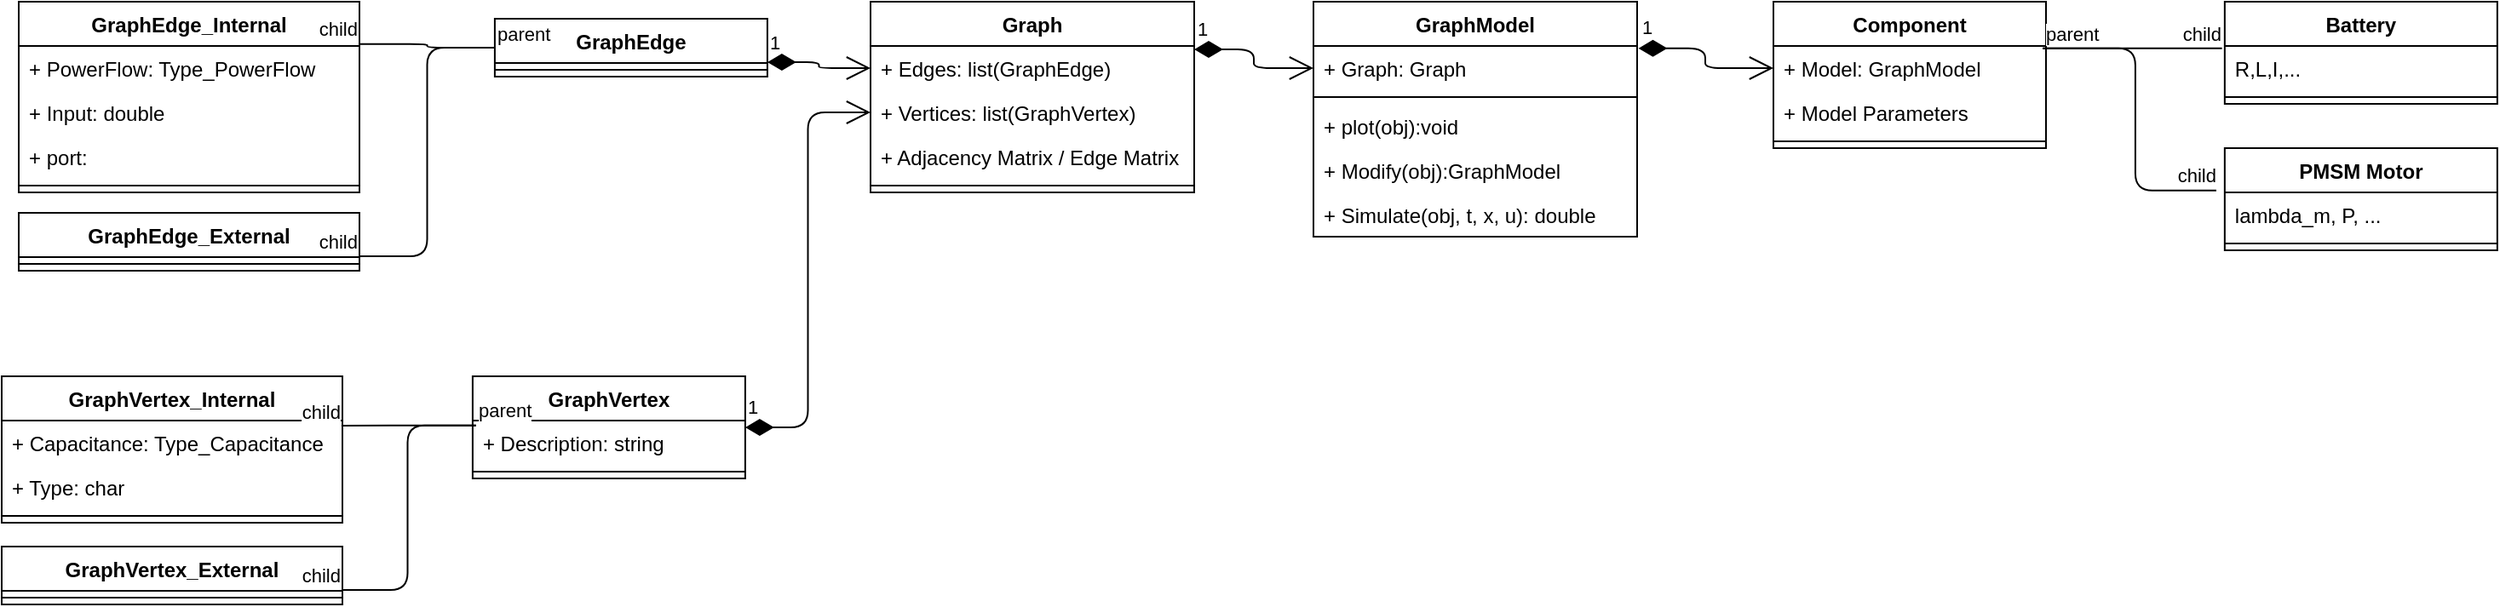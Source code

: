 <mxfile version="14.0.3" type="device" pages="2"><diagram id="C5RBs43oDa-KdzZeNtuy" name="Page-1"><mxGraphModel dx="2249" dy="762" grid="1" gridSize="10" guides="1" tooltips="1" connect="1" arrows="1" fold="1" page="1" pageScale="1" pageWidth="827" pageHeight="1169" math="0" shadow="0"><root><mxCell id="WIyWlLk6GJQsqaUBKTNV-0"/><mxCell id="WIyWlLk6GJQsqaUBKTNV-1" parent="WIyWlLk6GJQsqaUBKTNV-0"/><mxCell id="xmk1nFJGI6KjH7stRbDk-16" value="Graph" style="swimlane;fontStyle=1;align=center;verticalAlign=top;childLayout=stackLayout;horizontal=1;startSize=26;horizontalStack=0;resizeParent=1;resizeParentMax=0;resizeLast=0;collapsible=1;marginBottom=0;" parent="WIyWlLk6GJQsqaUBKTNV-1" vertex="1"><mxGeometry x="70" y="560" width="190" height="112" as="geometry"/></mxCell><mxCell id="xmk1nFJGI6KjH7stRbDk-17" value="+ Edges: list(GraphEdge)" style="text;strokeColor=none;fillColor=none;align=left;verticalAlign=top;spacingLeft=4;spacingRight=4;overflow=hidden;rotatable=0;points=[[0,0.5],[1,0.5]];portConstraint=eastwest;" parent="xmk1nFJGI6KjH7stRbDk-16" vertex="1"><mxGeometry y="26" width="190" height="26" as="geometry"/></mxCell><mxCell id="xmk1nFJGI6KjH7stRbDk-28" value="+ Vertices: list(GraphVertex)" style="text;strokeColor=none;fillColor=none;align=left;verticalAlign=top;spacingLeft=4;spacingRight=4;overflow=hidden;rotatable=0;points=[[0,0.5],[1,0.5]];portConstraint=eastwest;" parent="xmk1nFJGI6KjH7stRbDk-16" vertex="1"><mxGeometry y="52" width="190" height="26" as="geometry"/></mxCell><mxCell id="xmk1nFJGI6KjH7stRbDk-29" value="+ Adjacency Matrix / Edge Matrix" style="text;strokeColor=none;fillColor=none;align=left;verticalAlign=top;spacingLeft=4;spacingRight=4;overflow=hidden;rotatable=0;points=[[0,0.5],[1,0.5]];portConstraint=eastwest;" parent="xmk1nFJGI6KjH7stRbDk-16" vertex="1"><mxGeometry y="78" width="190" height="26" as="geometry"/></mxCell><mxCell id="xmk1nFJGI6KjH7stRbDk-18" value="" style="line;strokeWidth=1;fillColor=none;align=left;verticalAlign=middle;spacingTop=-1;spacingLeft=3;spacingRight=3;rotatable=0;labelPosition=right;points=[];portConstraint=eastwest;" parent="xmk1nFJGI6KjH7stRbDk-16" vertex="1"><mxGeometry y="104" width="190" height="8" as="geometry"/></mxCell><mxCell id="xmk1nFJGI6KjH7stRbDk-30" value="GraphModel" style="swimlane;fontStyle=1;align=center;verticalAlign=top;childLayout=stackLayout;horizontal=1;startSize=26;horizontalStack=0;resizeParent=1;resizeParentMax=0;resizeLast=0;collapsible=1;marginBottom=0;" parent="WIyWlLk6GJQsqaUBKTNV-1" vertex="1"><mxGeometry x="330" y="560" width="190" height="138" as="geometry"/></mxCell><mxCell id="xmk1nFJGI6KjH7stRbDk-31" value="+ Graph: Graph" style="text;strokeColor=none;fillColor=none;align=left;verticalAlign=top;spacingLeft=4;spacingRight=4;overflow=hidden;rotatable=0;points=[[0,0.5],[1,0.5]];portConstraint=eastwest;" parent="xmk1nFJGI6KjH7stRbDk-30" vertex="1"><mxGeometry y="26" width="190" height="26" as="geometry"/></mxCell><mxCell id="xmk1nFJGI6KjH7stRbDk-32" value="" style="line;strokeWidth=1;fillColor=none;align=left;verticalAlign=middle;spacingTop=-1;spacingLeft=3;spacingRight=3;rotatable=0;labelPosition=right;points=[];portConstraint=eastwest;" parent="xmk1nFJGI6KjH7stRbDk-30" vertex="1"><mxGeometry y="52" width="190" height="8" as="geometry"/></mxCell><mxCell id="xmk1nFJGI6KjH7stRbDk-34" value="+ plot(obj):void" style="text;strokeColor=none;fillColor=none;align=left;verticalAlign=top;spacingLeft=4;spacingRight=4;overflow=hidden;rotatable=0;points=[[0,0.5],[1,0.5]];portConstraint=eastwest;" parent="xmk1nFJGI6KjH7stRbDk-30" vertex="1"><mxGeometry y="60" width="190" height="26" as="geometry"/></mxCell><mxCell id="xmk1nFJGI6KjH7stRbDk-35" value="+ Modify(obj):GraphModel" style="text;strokeColor=none;fillColor=none;align=left;verticalAlign=top;spacingLeft=4;spacingRight=4;overflow=hidden;rotatable=0;points=[[0,0.5],[1,0.5]];portConstraint=eastwest;" parent="xmk1nFJGI6KjH7stRbDk-30" vertex="1"><mxGeometry y="86" width="190" height="26" as="geometry"/></mxCell><mxCell id="xmk1nFJGI6KjH7stRbDk-36" value="+ Simulate(obj, t, x, u): double" style="text;strokeColor=none;fillColor=none;align=left;verticalAlign=top;spacingLeft=4;spacingRight=4;overflow=hidden;rotatable=0;points=[[0,0.5],[1,0.5]];portConstraint=eastwest;" parent="xmk1nFJGI6KjH7stRbDk-30" vertex="1"><mxGeometry y="112" width="190" height="26" as="geometry"/></mxCell><mxCell id="xmk1nFJGI6KjH7stRbDk-37" value="1" style="endArrow=open;html=1;endSize=12;startArrow=diamondThin;startSize=14;startFill=1;edgeStyle=orthogonalEdgeStyle;align=left;verticalAlign=bottom;exitX=1;exitY=0.25;exitDx=0;exitDy=0;entryX=0;entryY=0.5;entryDx=0;entryDy=0;" parent="WIyWlLk6GJQsqaUBKTNV-1" source="xmk1nFJGI6KjH7stRbDk-16" target="xmk1nFJGI6KjH7stRbDk-31" edge="1"><mxGeometry x="-1" y="3" relative="1" as="geometry"><mxPoint x="160" y="710" as="sourcePoint"/><mxPoint x="320" y="710" as="targetPoint"/></mxGeometry></mxCell><mxCell id="xmk1nFJGI6KjH7stRbDk-40" value="Component" style="swimlane;fontStyle=1;align=center;verticalAlign=top;childLayout=stackLayout;horizontal=1;startSize=26;horizontalStack=0;resizeParent=1;resizeParentMax=0;resizeLast=0;collapsible=1;marginBottom=0;" parent="WIyWlLk6GJQsqaUBKTNV-1" vertex="1"><mxGeometry x="600" y="560" width="160" height="86" as="geometry"/></mxCell><mxCell id="xmk1nFJGI6KjH7stRbDk-41" value="+ Model: GraphModel" style="text;strokeColor=none;fillColor=none;align=left;verticalAlign=top;spacingLeft=4;spacingRight=4;overflow=hidden;rotatable=0;points=[[0,0.5],[1,0.5]];portConstraint=eastwest;" parent="xmk1nFJGI6KjH7stRbDk-40" vertex="1"><mxGeometry y="26" width="160" height="26" as="geometry"/></mxCell><mxCell id="xmk1nFJGI6KjH7stRbDk-44" value="+ Model Parameters" style="text;strokeColor=none;fillColor=none;align=left;verticalAlign=top;spacingLeft=4;spacingRight=4;overflow=hidden;rotatable=0;points=[[0,0.5],[1,0.5]];portConstraint=eastwest;" parent="xmk1nFJGI6KjH7stRbDk-40" vertex="1"><mxGeometry y="52" width="160" height="26" as="geometry"/></mxCell><mxCell id="xmk1nFJGI6KjH7stRbDk-42" value="" style="line;strokeWidth=1;fillColor=none;align=left;verticalAlign=middle;spacingTop=-1;spacingLeft=3;spacingRight=3;rotatable=0;labelPosition=right;points=[];portConstraint=eastwest;" parent="xmk1nFJGI6KjH7stRbDk-40" vertex="1"><mxGeometry y="78" width="160" height="8" as="geometry"/></mxCell><mxCell id="xmk1nFJGI6KjH7stRbDk-46" value="1" style="endArrow=open;html=1;endSize=12;startArrow=diamondThin;startSize=14;startFill=1;edgeStyle=orthogonalEdgeStyle;align=left;verticalAlign=bottom;exitX=1.004;exitY=0.054;exitDx=0;exitDy=0;exitPerimeter=0;entryX=0;entryY=0.5;entryDx=0;entryDy=0;" parent="WIyWlLk6GJQsqaUBKTNV-1" source="xmk1nFJGI6KjH7stRbDk-31" target="xmk1nFJGI6KjH7stRbDk-41" edge="1"><mxGeometry x="-1" y="3" relative="1" as="geometry"><mxPoint x="420" y="800" as="sourcePoint"/><mxPoint x="580" y="800" as="targetPoint"/></mxGeometry></mxCell><mxCell id="xmk1nFJGI6KjH7stRbDk-47" value="GraphEdge" style="swimlane;fontStyle=1;align=center;verticalAlign=top;childLayout=stackLayout;horizontal=1;startSize=26;horizontalStack=0;resizeParent=1;resizeParentMax=0;resizeLast=0;collapsible=1;marginBottom=0;" parent="WIyWlLk6GJQsqaUBKTNV-1" vertex="1"><mxGeometry x="-150.55" y="570" width="160" height="34" as="geometry"/></mxCell><mxCell id="xmk1nFJGI6KjH7stRbDk-49" value="" style="line;strokeWidth=1;fillColor=none;align=left;verticalAlign=middle;spacingTop=-1;spacingLeft=3;spacingRight=3;rotatable=0;labelPosition=right;points=[];portConstraint=eastwest;" parent="xmk1nFJGI6KjH7stRbDk-47" vertex="1"><mxGeometry y="26" width="160" height="8" as="geometry"/></mxCell><mxCell id="xmk1nFJGI6KjH7stRbDk-51" value="GraphVertex" style="swimlane;fontStyle=1;align=center;verticalAlign=top;childLayout=stackLayout;horizontal=1;startSize=26;horizontalStack=0;resizeParent=1;resizeParentMax=0;resizeLast=0;collapsible=1;marginBottom=0;" parent="WIyWlLk6GJQsqaUBKTNV-1" vertex="1"><mxGeometry x="-163.55" y="780" width="160" height="60" as="geometry"/></mxCell><mxCell id="xmk1nFJGI6KjH7stRbDk-52" value="+ Description: string" style="text;strokeColor=none;fillColor=none;align=left;verticalAlign=top;spacingLeft=4;spacingRight=4;overflow=hidden;rotatable=0;points=[[0,0.5],[1,0.5]];portConstraint=eastwest;" parent="xmk1nFJGI6KjH7stRbDk-51" vertex="1"><mxGeometry y="26" width="160" height="26" as="geometry"/></mxCell><mxCell id="xmk1nFJGI6KjH7stRbDk-53" value="" style="line;strokeWidth=1;fillColor=none;align=left;verticalAlign=middle;spacingTop=-1;spacingLeft=3;spacingRight=3;rotatable=0;labelPosition=right;points=[];portConstraint=eastwest;" parent="xmk1nFJGI6KjH7stRbDk-51" vertex="1"><mxGeometry y="52" width="160" height="8" as="geometry"/></mxCell><mxCell id="xmk1nFJGI6KjH7stRbDk-54" value="GraphEdge_Internal" style="swimlane;fontStyle=1;align=center;verticalAlign=top;childLayout=stackLayout;horizontal=1;startSize=26;horizontalStack=0;resizeParent=1;resizeParentMax=0;resizeLast=0;collapsible=1;marginBottom=0;" parent="WIyWlLk6GJQsqaUBKTNV-1" vertex="1"><mxGeometry x="-430.0" y="560" width="200" height="112" as="geometry"/></mxCell><mxCell id="xmk1nFJGI6KjH7stRbDk-55" value="+ PowerFlow: Type_PowerFlow" style="text;strokeColor=none;fillColor=none;align=left;verticalAlign=top;spacingLeft=4;spacingRight=4;overflow=hidden;rotatable=0;points=[[0,0.5],[1,0.5]];portConstraint=eastwest;" parent="xmk1nFJGI6KjH7stRbDk-54" vertex="1"><mxGeometry y="26" width="200" height="26" as="geometry"/></mxCell><mxCell id="xmk1nFJGI6KjH7stRbDk-58" value="+ Input: double" style="text;strokeColor=none;fillColor=none;align=left;verticalAlign=top;spacingLeft=4;spacingRight=4;overflow=hidden;rotatable=0;points=[[0,0.5],[1,0.5]];portConstraint=eastwest;" parent="xmk1nFJGI6KjH7stRbDk-54" vertex="1"><mxGeometry y="52" width="200" height="26" as="geometry"/></mxCell><mxCell id="xmk1nFJGI6KjH7stRbDk-59" value="+ port:" style="text;strokeColor=none;fillColor=none;align=left;verticalAlign=top;spacingLeft=4;spacingRight=4;overflow=hidden;rotatable=0;points=[[0,0.5],[1,0.5]];portConstraint=eastwest;" parent="xmk1nFJGI6KjH7stRbDk-54" vertex="1"><mxGeometry y="78" width="200" height="26" as="geometry"/></mxCell><mxCell id="xmk1nFJGI6KjH7stRbDk-56" value="" style="line;strokeWidth=1;fillColor=none;align=left;verticalAlign=middle;spacingTop=-1;spacingLeft=3;spacingRight=3;rotatable=0;labelPosition=right;points=[];portConstraint=eastwest;" parent="xmk1nFJGI6KjH7stRbDk-54" vertex="1"><mxGeometry y="104" width="200" height="8" as="geometry"/></mxCell><mxCell id="xmk1nFJGI6KjH7stRbDk-60" value="GraphEdge_External" style="swimlane;fontStyle=1;align=center;verticalAlign=top;childLayout=stackLayout;horizontal=1;startSize=26;horizontalStack=0;resizeParent=1;resizeParentMax=0;resizeLast=0;collapsible=1;marginBottom=0;" parent="WIyWlLk6GJQsqaUBKTNV-1" vertex="1"><mxGeometry x="-430.0" y="684" width="200" height="34" as="geometry"/></mxCell><mxCell id="xmk1nFJGI6KjH7stRbDk-64" value="" style="line;strokeWidth=1;fillColor=none;align=left;verticalAlign=middle;spacingTop=-1;spacingLeft=3;spacingRight=3;rotatable=0;labelPosition=right;points=[];portConstraint=eastwest;" parent="xmk1nFJGI6KjH7stRbDk-60" vertex="1"><mxGeometry y="26" width="200" height="8" as="geometry"/></mxCell><mxCell id="xmk1nFJGI6KjH7stRbDk-73" value="GraphVertex_Internal" style="swimlane;fontStyle=1;align=center;verticalAlign=top;childLayout=stackLayout;horizontal=1;startSize=26;horizontalStack=0;resizeParent=1;resizeParentMax=0;resizeLast=0;collapsible=1;marginBottom=0;" parent="WIyWlLk6GJQsqaUBKTNV-1" vertex="1"><mxGeometry x="-440.0" y="780" width="200" height="86" as="geometry"/></mxCell><mxCell id="xmk1nFJGI6KjH7stRbDk-74" value="+ Capacitance: Type_Capacitance" style="text;strokeColor=none;fillColor=none;align=left;verticalAlign=top;spacingLeft=4;spacingRight=4;overflow=hidden;rotatable=0;points=[[0,0.5],[1,0.5]];portConstraint=eastwest;" parent="xmk1nFJGI6KjH7stRbDk-73" vertex="1"><mxGeometry y="26" width="200" height="26" as="geometry"/></mxCell><mxCell id="xmk1nFJGI6KjH7stRbDk-75" value="+ Type: char" style="text;strokeColor=none;fillColor=none;align=left;verticalAlign=top;spacingLeft=4;spacingRight=4;overflow=hidden;rotatable=0;points=[[0,0.5],[1,0.5]];portConstraint=eastwest;" parent="xmk1nFJGI6KjH7stRbDk-73" vertex="1"><mxGeometry y="52" width="200" height="26" as="geometry"/></mxCell><mxCell id="xmk1nFJGI6KjH7stRbDk-77" value="" style="line;strokeWidth=1;fillColor=none;align=left;verticalAlign=middle;spacingTop=-1;spacingLeft=3;spacingRight=3;rotatable=0;labelPosition=right;points=[];portConstraint=eastwest;" parent="xmk1nFJGI6KjH7stRbDk-73" vertex="1"><mxGeometry y="78" width="200" height="8" as="geometry"/></mxCell><mxCell id="xmk1nFJGI6KjH7stRbDk-78" value="GraphVertex_External" style="swimlane;fontStyle=1;align=center;verticalAlign=top;childLayout=stackLayout;horizontal=1;startSize=26;horizontalStack=0;resizeParent=1;resizeParentMax=0;resizeLast=0;collapsible=1;marginBottom=0;" parent="WIyWlLk6GJQsqaUBKTNV-1" vertex="1"><mxGeometry x="-440.0" y="880" width="200" height="34" as="geometry"><mxRectangle x="-440.0" y="880" width="160" height="26" as="alternateBounds"/></mxGeometry></mxCell><mxCell id="xmk1nFJGI6KjH7stRbDk-79" value="" style="line;strokeWidth=1;fillColor=none;align=left;verticalAlign=middle;spacingTop=-1;spacingLeft=3;spacingRight=3;rotatable=0;labelPosition=right;points=[];portConstraint=eastwest;" parent="xmk1nFJGI6KjH7stRbDk-78" vertex="1"><mxGeometry y="26" width="200" height="8" as="geometry"/></mxCell><mxCell id="xmk1nFJGI6KjH7stRbDk-86" value="" style="endArrow=none;html=1;edgeStyle=orthogonalEdgeStyle;exitX=0;exitY=0.5;exitDx=0;exitDy=0;entryX=0.999;entryY=-0.044;entryDx=0;entryDy=0;entryPerimeter=0;" parent="WIyWlLk6GJQsqaUBKTNV-1" source="xmk1nFJGI6KjH7stRbDk-47" target="xmk1nFJGI6KjH7stRbDk-55" edge="1"><mxGeometry relative="1" as="geometry"><mxPoint x="-350.55" y="480" as="sourcePoint"/><mxPoint x="-190.55" y="480" as="targetPoint"/></mxGeometry></mxCell><mxCell id="xmk1nFJGI6KjH7stRbDk-87" value="parent" style="edgeLabel;resizable=0;html=1;align=left;verticalAlign=bottom;" parent="xmk1nFJGI6KjH7stRbDk-86" connectable="0" vertex="1"><mxGeometry x="-1" relative="1" as="geometry"/></mxCell><mxCell id="xmk1nFJGI6KjH7stRbDk-88" value="child" style="edgeLabel;resizable=0;html=1;align=right;verticalAlign=bottom;" parent="xmk1nFJGI6KjH7stRbDk-86" connectable="0" vertex="1"><mxGeometry x="1" relative="1" as="geometry"/></mxCell><mxCell id="xmk1nFJGI6KjH7stRbDk-89" value="" style="endArrow=none;html=1;edgeStyle=orthogonalEdgeStyle;exitX=0;exitY=0.5;exitDx=0;exitDy=0;entryX=1;entryY=0.75;entryDx=0;entryDy=0;" parent="WIyWlLk6GJQsqaUBKTNV-1" source="xmk1nFJGI6KjH7stRbDk-47" target="xmk1nFJGI6KjH7stRbDk-60" edge="1"><mxGeometry relative="1" as="geometry"><mxPoint x="-350.55" y="480" as="sourcePoint"/><mxPoint x="-190.55" y="480" as="targetPoint"/></mxGeometry></mxCell><mxCell id="xmk1nFJGI6KjH7stRbDk-90" value="parent" style="edgeLabel;resizable=0;html=1;align=left;verticalAlign=bottom;" parent="xmk1nFJGI6KjH7stRbDk-89" connectable="0" vertex="1"><mxGeometry x="-1" relative="1" as="geometry"/></mxCell><mxCell id="xmk1nFJGI6KjH7stRbDk-91" value="child" style="edgeLabel;resizable=0;html=1;align=right;verticalAlign=bottom;" parent="xmk1nFJGI6KjH7stRbDk-89" connectable="0" vertex="1"><mxGeometry x="1" relative="1" as="geometry"/></mxCell><mxCell id="xmk1nFJGI6KjH7stRbDk-95" value="" style="endArrow=none;html=1;edgeStyle=orthogonalEdgeStyle;exitX=0.012;exitY=0.11;exitDx=0;exitDy=0;exitPerimeter=0;" parent="WIyWlLk6GJQsqaUBKTNV-1" source="xmk1nFJGI6KjH7stRbDk-52" edge="1"><mxGeometry relative="1" as="geometry"><mxPoint x="-410.55" y="980" as="sourcePoint"/><mxPoint x="-240.55" y="809" as="targetPoint"/></mxGeometry></mxCell><mxCell id="xmk1nFJGI6KjH7stRbDk-96" value="parent" style="edgeLabel;resizable=0;html=1;align=left;verticalAlign=bottom;" parent="xmk1nFJGI6KjH7stRbDk-95" connectable="0" vertex="1"><mxGeometry x="-1" relative="1" as="geometry"/></mxCell><mxCell id="xmk1nFJGI6KjH7stRbDk-97" value="child" style="edgeLabel;resizable=0;html=1;align=right;verticalAlign=bottom;" parent="xmk1nFJGI6KjH7stRbDk-95" connectable="0" vertex="1"><mxGeometry x="1" relative="1" as="geometry"/></mxCell><mxCell id="xmk1nFJGI6KjH7stRbDk-98" value="" style="endArrow=none;html=1;edgeStyle=orthogonalEdgeStyle;exitX=0.012;exitY=0.11;exitDx=0;exitDy=0;exitPerimeter=0;entryX=1;entryY=0.75;entryDx=0;entryDy=0;" parent="WIyWlLk6GJQsqaUBKTNV-1" source="xmk1nFJGI6KjH7stRbDk-52" target="xmk1nFJGI6KjH7stRbDk-78" edge="1"><mxGeometry relative="1" as="geometry"><mxPoint x="-410.55" y="980" as="sourcePoint"/><mxPoint x="-240.55" y="809" as="targetPoint"/></mxGeometry></mxCell><mxCell id="xmk1nFJGI6KjH7stRbDk-99" value="parent" style="edgeLabel;resizable=0;html=1;align=left;verticalAlign=bottom;" parent="xmk1nFJGI6KjH7stRbDk-98" connectable="0" vertex="1"><mxGeometry x="-1" relative="1" as="geometry"/></mxCell><mxCell id="xmk1nFJGI6KjH7stRbDk-100" value="child" style="edgeLabel;resizable=0;html=1;align=right;verticalAlign=bottom;" parent="xmk1nFJGI6KjH7stRbDk-98" connectable="0" vertex="1"><mxGeometry x="1" relative="1" as="geometry"/></mxCell><mxCell id="xmk1nFJGI6KjH7stRbDk-102" value="1" style="endArrow=open;html=1;endSize=12;startArrow=diamondThin;startSize=14;startFill=1;edgeStyle=orthogonalEdgeStyle;align=left;verticalAlign=bottom;exitX=1;exitY=0.75;exitDx=0;exitDy=0;entryX=0;entryY=0.5;entryDx=0;entryDy=0;" parent="WIyWlLk6GJQsqaUBKTNV-1" source="xmk1nFJGI6KjH7stRbDk-47" target="xmk1nFJGI6KjH7stRbDk-17" edge="1"><mxGeometry x="-1" y="3" relative="1" as="geometry"><mxPoint x="-170" y="690" as="sourcePoint"/><mxPoint x="-10" y="690" as="targetPoint"/></mxGeometry></mxCell><mxCell id="xmk1nFJGI6KjH7stRbDk-103" value="1" style="endArrow=open;html=1;endSize=12;startArrow=diamondThin;startSize=14;startFill=1;edgeStyle=orthogonalEdgeStyle;align=left;verticalAlign=bottom;exitX=1;exitY=0.5;exitDx=0;exitDy=0;entryX=0;entryY=0.5;entryDx=0;entryDy=0;" parent="WIyWlLk6GJQsqaUBKTNV-1" source="xmk1nFJGI6KjH7stRbDk-51" target="xmk1nFJGI6KjH7stRbDk-28" edge="1"><mxGeometry x="-1" y="3" relative="1" as="geometry"><mxPoint x="-170" y="690" as="sourcePoint"/><mxPoint x="-10" y="690" as="targetPoint"/></mxGeometry></mxCell><mxCell id="xmk1nFJGI6KjH7stRbDk-104" value="Battery" style="swimlane;fontStyle=1;align=center;verticalAlign=top;childLayout=stackLayout;horizontal=1;startSize=26;horizontalStack=0;resizeParent=1;resizeParentMax=0;resizeLast=0;collapsible=1;marginBottom=0;" parent="WIyWlLk6GJQsqaUBKTNV-1" vertex="1"><mxGeometry x="864.92" y="560" width="160" height="60" as="geometry"/></mxCell><mxCell id="xmk1nFJGI6KjH7stRbDk-105" value="R,L,I,..." style="text;strokeColor=none;fillColor=none;align=left;verticalAlign=top;spacingLeft=4;spacingRight=4;overflow=hidden;rotatable=0;points=[[0,0.5],[1,0.5]];portConstraint=eastwest;" parent="xmk1nFJGI6KjH7stRbDk-104" vertex="1"><mxGeometry y="26" width="160" height="26" as="geometry"/></mxCell><mxCell id="xmk1nFJGI6KjH7stRbDk-106" value="" style="line;strokeWidth=1;fillColor=none;align=left;verticalAlign=middle;spacingTop=-1;spacingLeft=3;spacingRight=3;rotatable=0;labelPosition=right;points=[];portConstraint=eastwest;" parent="xmk1nFJGI6KjH7stRbDk-104" vertex="1"><mxGeometry y="52" width="160" height="8" as="geometry"/></mxCell><mxCell id="xmk1nFJGI6KjH7stRbDk-108" value="PMSM Motor" style="swimlane;fontStyle=1;align=center;verticalAlign=top;childLayout=stackLayout;horizontal=1;startSize=26;horizontalStack=0;resizeParent=1;resizeParentMax=0;resizeLast=0;collapsible=1;marginBottom=0;" parent="WIyWlLk6GJQsqaUBKTNV-1" vertex="1"><mxGeometry x="864.92" y="646" width="160" height="60" as="geometry"/></mxCell><mxCell id="xmk1nFJGI6KjH7stRbDk-109" value="lambda_m, P, ..." style="text;strokeColor=none;fillColor=none;align=left;verticalAlign=top;spacingLeft=4;spacingRight=4;overflow=hidden;rotatable=0;points=[[0,0.5],[1,0.5]];portConstraint=eastwest;" parent="xmk1nFJGI6KjH7stRbDk-108" vertex="1"><mxGeometry y="26" width="160" height="26" as="geometry"/></mxCell><mxCell id="xmk1nFJGI6KjH7stRbDk-110" value="" style="line;strokeWidth=1;fillColor=none;align=left;verticalAlign=middle;spacingTop=-1;spacingLeft=3;spacingRight=3;rotatable=0;labelPosition=right;points=[];portConstraint=eastwest;" parent="xmk1nFJGI6KjH7stRbDk-108" vertex="1"><mxGeometry y="52" width="160" height="8" as="geometry"/></mxCell><mxCell id="xmk1nFJGI6KjH7stRbDk-111" value="" style="endArrow=none;html=1;edgeStyle=orthogonalEdgeStyle;exitX=0.988;exitY=0.055;exitDx=0;exitDy=0;exitPerimeter=0;entryX=-0.01;entryY=0.055;entryDx=0;entryDy=0;entryPerimeter=0;" parent="WIyWlLk6GJQsqaUBKTNV-1" source="xmk1nFJGI6KjH7stRbDk-41" target="xmk1nFJGI6KjH7stRbDk-105" edge="1"><mxGeometry relative="1" as="geometry"><mxPoint x="660" y="770" as="sourcePoint"/><mxPoint x="820" y="770" as="targetPoint"/></mxGeometry></mxCell><mxCell id="xmk1nFJGI6KjH7stRbDk-112" value="parent" style="edgeLabel;resizable=0;html=1;align=left;verticalAlign=bottom;" parent="xmk1nFJGI6KjH7stRbDk-111" connectable="0" vertex="1"><mxGeometry x="-1" relative="1" as="geometry"/></mxCell><mxCell id="xmk1nFJGI6KjH7stRbDk-113" value="child" style="edgeLabel;resizable=0;html=1;align=right;verticalAlign=bottom;" parent="xmk1nFJGI6KjH7stRbDk-111" connectable="0" vertex="1"><mxGeometry x="1" relative="1" as="geometry"/></mxCell><mxCell id="xmk1nFJGI6KjH7stRbDk-114" value="" style="endArrow=none;html=1;edgeStyle=orthogonalEdgeStyle;exitX=0.988;exitY=0.055;exitDx=0;exitDy=0;exitPerimeter=0;entryX=-0.031;entryY=-0.044;entryDx=0;entryDy=0;entryPerimeter=0;" parent="WIyWlLk6GJQsqaUBKTNV-1" source="xmk1nFJGI6KjH7stRbDk-41" target="xmk1nFJGI6KjH7stRbDk-109" edge="1"><mxGeometry relative="1" as="geometry"><mxPoint x="660" y="770" as="sourcePoint"/><mxPoint x="820" y="770" as="targetPoint"/></mxGeometry></mxCell><mxCell id="xmk1nFJGI6KjH7stRbDk-115" value="parent" style="edgeLabel;resizable=0;html=1;align=left;verticalAlign=bottom;" parent="xmk1nFJGI6KjH7stRbDk-114" connectable="0" vertex="1"><mxGeometry x="-1" relative="1" as="geometry"/></mxCell><mxCell id="xmk1nFJGI6KjH7stRbDk-116" value="child" style="edgeLabel;resizable=0;html=1;align=right;verticalAlign=bottom;" parent="xmk1nFJGI6KjH7stRbDk-114" connectable="0" vertex="1"><mxGeometry x="1" relative="1" as="geometry"/></mxCell></root></mxGraphModel></diagram><diagram name="Copy of Page-1" id="6l4XuXEgSAGWPAmp5S8f"><mxGraphModel dx="1396" dy="305" grid="1" gridSize="10" guides="1" tooltips="1" connect="1" arrows="1" fold="1" page="1" pageScale="1" pageWidth="827" pageHeight="1169" math="0" shadow="0"><root><mxCell id="gGotvk8b9cLwqYfnjbzW-0"/><mxCell id="gGotvk8b9cLwqYfnjbzW-1" parent="gGotvk8b9cLwqYfnjbzW-0"/><mxCell id="gGotvk8b9cLwqYfnjbzW-2" value="Graph" style="swimlane;fontStyle=1;align=center;verticalAlign=top;childLayout=stackLayout;horizontal=1;startSize=26;horizontalStack=0;resizeParent=1;resizeParentMax=0;resizeLast=0;collapsible=1;marginBottom=0;" vertex="1" parent="gGotvk8b9cLwqYfnjbzW-1"><mxGeometry x="70" y="560" width="190" height="112" as="geometry"/></mxCell><mxCell id="gGotvk8b9cLwqYfnjbzW-3" value="+ Edges: list(GraphEdge)" style="text;strokeColor=none;fillColor=none;align=left;verticalAlign=top;spacingLeft=4;spacingRight=4;overflow=hidden;rotatable=0;points=[[0,0.5],[1,0.5]];portConstraint=eastwest;" vertex="1" parent="gGotvk8b9cLwqYfnjbzW-2"><mxGeometry y="26" width="190" height="26" as="geometry"/></mxCell><mxCell id="gGotvk8b9cLwqYfnjbzW-4" value="+ Vertices: list(GraphVertex)" style="text;strokeColor=none;fillColor=none;align=left;verticalAlign=top;spacingLeft=4;spacingRight=4;overflow=hidden;rotatable=0;points=[[0,0.5],[1,0.5]];portConstraint=eastwest;" vertex="1" parent="gGotvk8b9cLwqYfnjbzW-2"><mxGeometry y="52" width="190" height="26" as="geometry"/></mxCell><mxCell id="gGotvk8b9cLwqYfnjbzW-5" value="+ Adjacency Matrix / Edge Matrix" style="text;strokeColor=none;fillColor=none;align=left;verticalAlign=top;spacingLeft=4;spacingRight=4;overflow=hidden;rotatable=0;points=[[0,0.5],[1,0.5]];portConstraint=eastwest;" vertex="1" parent="gGotvk8b9cLwqYfnjbzW-2"><mxGeometry y="78" width="190" height="26" as="geometry"/></mxCell><mxCell id="gGotvk8b9cLwqYfnjbzW-6" value="" style="line;strokeWidth=1;fillColor=none;align=left;verticalAlign=middle;spacingTop=-1;spacingLeft=3;spacingRight=3;rotatable=0;labelPosition=right;points=[];portConstraint=eastwest;" vertex="1" parent="gGotvk8b9cLwqYfnjbzW-2"><mxGeometry y="104" width="190" height="8" as="geometry"/></mxCell><mxCell id="gGotvk8b9cLwqYfnjbzW-7" value="GraphModel" style="swimlane;fontStyle=1;align=center;verticalAlign=top;childLayout=stackLayout;horizontal=1;startSize=26;horizontalStack=0;resizeParent=1;resizeParentMax=0;resizeLast=0;collapsible=1;marginBottom=0;" vertex="1" parent="gGotvk8b9cLwqYfnjbzW-1"><mxGeometry x="330" y="560" width="190" height="138" as="geometry"/></mxCell><mxCell id="gGotvk8b9cLwqYfnjbzW-8" value="+ Graph: Graph" style="text;strokeColor=none;fillColor=none;align=left;verticalAlign=top;spacingLeft=4;spacingRight=4;overflow=hidden;rotatable=0;points=[[0,0.5],[1,0.5]];portConstraint=eastwest;" vertex="1" parent="gGotvk8b9cLwqYfnjbzW-7"><mxGeometry y="26" width="190" height="26" as="geometry"/></mxCell><mxCell id="gGotvk8b9cLwqYfnjbzW-9" value="" style="line;strokeWidth=1;fillColor=none;align=left;verticalAlign=middle;spacingTop=-1;spacingLeft=3;spacingRight=3;rotatable=0;labelPosition=right;points=[];portConstraint=eastwest;" vertex="1" parent="gGotvk8b9cLwqYfnjbzW-7"><mxGeometry y="52" width="190" height="8" as="geometry"/></mxCell><mxCell id="gGotvk8b9cLwqYfnjbzW-10" value="+ plot(obj):void" style="text;strokeColor=none;fillColor=none;align=left;verticalAlign=top;spacingLeft=4;spacingRight=4;overflow=hidden;rotatable=0;points=[[0,0.5],[1,0.5]];portConstraint=eastwest;" vertex="1" parent="gGotvk8b9cLwqYfnjbzW-7"><mxGeometry y="60" width="190" height="26" as="geometry"/></mxCell><mxCell id="gGotvk8b9cLwqYfnjbzW-11" value="+ Modify(obj):GraphModel" style="text;strokeColor=none;fillColor=none;align=left;verticalAlign=top;spacingLeft=4;spacingRight=4;overflow=hidden;rotatable=0;points=[[0,0.5],[1,0.5]];portConstraint=eastwest;" vertex="1" parent="gGotvk8b9cLwqYfnjbzW-7"><mxGeometry y="86" width="190" height="26" as="geometry"/></mxCell><mxCell id="gGotvk8b9cLwqYfnjbzW-12" value="+ Simulate(obj, t, x, u): double" style="text;strokeColor=none;fillColor=none;align=left;verticalAlign=top;spacingLeft=4;spacingRight=4;overflow=hidden;rotatable=0;points=[[0,0.5],[1,0.5]];portConstraint=eastwest;" vertex="1" parent="gGotvk8b9cLwqYfnjbzW-7"><mxGeometry y="112" width="190" height="26" as="geometry"/></mxCell><mxCell id="gGotvk8b9cLwqYfnjbzW-13" value="1" style="endArrow=open;html=1;endSize=12;startArrow=diamondThin;startSize=14;startFill=1;edgeStyle=orthogonalEdgeStyle;align=left;verticalAlign=bottom;exitX=1;exitY=0.25;exitDx=0;exitDy=0;entryX=0;entryY=0.5;entryDx=0;entryDy=0;" edge="1" parent="gGotvk8b9cLwqYfnjbzW-1" source="gGotvk8b9cLwqYfnjbzW-2" target="gGotvk8b9cLwqYfnjbzW-8"><mxGeometry x="-1" y="3" relative="1" as="geometry"><mxPoint x="160" y="710" as="sourcePoint"/><mxPoint x="320" y="710" as="targetPoint"/></mxGeometry></mxCell><mxCell id="gGotvk8b9cLwqYfnjbzW-14" value="Component" style="swimlane;fontStyle=1;align=center;verticalAlign=top;childLayout=stackLayout;horizontal=1;startSize=26;horizontalStack=0;resizeParent=1;resizeParentMax=0;resizeLast=0;collapsible=1;marginBottom=0;" vertex="1" parent="gGotvk8b9cLwqYfnjbzW-1"><mxGeometry x="600" y="560" width="160" height="86" as="geometry"/></mxCell><mxCell id="gGotvk8b9cLwqYfnjbzW-15" value="+ Model: GraphModel" style="text;strokeColor=none;fillColor=none;align=left;verticalAlign=top;spacingLeft=4;spacingRight=4;overflow=hidden;rotatable=0;points=[[0,0.5],[1,0.5]];portConstraint=eastwest;" vertex="1" parent="gGotvk8b9cLwqYfnjbzW-14"><mxGeometry y="26" width="160" height="26" as="geometry"/></mxCell><mxCell id="gGotvk8b9cLwqYfnjbzW-16" value="+ Model Parameters" style="text;strokeColor=none;fillColor=none;align=left;verticalAlign=top;spacingLeft=4;spacingRight=4;overflow=hidden;rotatable=0;points=[[0,0.5],[1,0.5]];portConstraint=eastwest;" vertex="1" parent="gGotvk8b9cLwqYfnjbzW-14"><mxGeometry y="52" width="160" height="26" as="geometry"/></mxCell><mxCell id="gGotvk8b9cLwqYfnjbzW-17" value="" style="line;strokeWidth=1;fillColor=none;align=left;verticalAlign=middle;spacingTop=-1;spacingLeft=3;spacingRight=3;rotatable=0;labelPosition=right;points=[];portConstraint=eastwest;" vertex="1" parent="gGotvk8b9cLwqYfnjbzW-14"><mxGeometry y="78" width="160" height="8" as="geometry"/></mxCell><mxCell id="gGotvk8b9cLwqYfnjbzW-18" value="1" style="endArrow=open;html=1;endSize=12;startArrow=diamondThin;startSize=14;startFill=1;edgeStyle=orthogonalEdgeStyle;align=left;verticalAlign=bottom;exitX=1.004;exitY=0.054;exitDx=0;exitDy=0;exitPerimeter=0;entryX=0;entryY=0.5;entryDx=0;entryDy=0;" edge="1" parent="gGotvk8b9cLwqYfnjbzW-1" source="gGotvk8b9cLwqYfnjbzW-8" target="gGotvk8b9cLwqYfnjbzW-15"><mxGeometry x="-1" y="3" relative="1" as="geometry"><mxPoint x="420" y="800" as="sourcePoint"/><mxPoint x="580" y="800" as="targetPoint"/></mxGeometry></mxCell><mxCell id="gGotvk8b9cLwqYfnjbzW-19" value="GraphEdge" style="swimlane;fontStyle=1;align=center;verticalAlign=top;childLayout=stackLayout;horizontal=1;startSize=26;horizontalStack=0;resizeParent=1;resizeParentMax=0;resizeLast=0;collapsible=1;marginBottom=0;" vertex="1" parent="gGotvk8b9cLwqYfnjbzW-1"><mxGeometry x="-150.55" y="570" width="160" height="34" as="geometry"/></mxCell><mxCell id="gGotvk8b9cLwqYfnjbzW-20" value="" style="line;strokeWidth=1;fillColor=none;align=left;verticalAlign=middle;spacingTop=-1;spacingLeft=3;spacingRight=3;rotatable=0;labelPosition=right;points=[];portConstraint=eastwest;" vertex="1" parent="gGotvk8b9cLwqYfnjbzW-19"><mxGeometry y="26" width="160" height="8" as="geometry"/></mxCell><mxCell id="gGotvk8b9cLwqYfnjbzW-21" value="GraphVertex" style="swimlane;fontStyle=1;align=center;verticalAlign=top;childLayout=stackLayout;horizontal=1;startSize=26;horizontalStack=0;resizeParent=1;resizeParentMax=0;resizeLast=0;collapsible=1;marginBottom=0;" vertex="1" parent="gGotvk8b9cLwqYfnjbzW-1"><mxGeometry x="-163.55" y="780" width="160" height="60" as="geometry"/></mxCell><mxCell id="gGotvk8b9cLwqYfnjbzW-22" value="+ Description: string" style="text;strokeColor=none;fillColor=none;align=left;verticalAlign=top;spacingLeft=4;spacingRight=4;overflow=hidden;rotatable=0;points=[[0,0.5],[1,0.5]];portConstraint=eastwest;" vertex="1" parent="gGotvk8b9cLwqYfnjbzW-21"><mxGeometry y="26" width="160" height="26" as="geometry"/></mxCell><mxCell id="gGotvk8b9cLwqYfnjbzW-23" value="" style="line;strokeWidth=1;fillColor=none;align=left;verticalAlign=middle;spacingTop=-1;spacingLeft=3;spacingRight=3;rotatable=0;labelPosition=right;points=[];portConstraint=eastwest;" vertex="1" parent="gGotvk8b9cLwqYfnjbzW-21"><mxGeometry y="52" width="160" height="8" as="geometry"/></mxCell><mxCell id="gGotvk8b9cLwqYfnjbzW-24" value="GraphEdge_Internal" style="swimlane;fontStyle=1;align=center;verticalAlign=top;childLayout=stackLayout;horizontal=1;startSize=26;horizontalStack=0;resizeParent=1;resizeParentMax=0;resizeLast=0;collapsible=1;marginBottom=0;" vertex="1" parent="gGotvk8b9cLwqYfnjbzW-1"><mxGeometry x="-430.0" y="560" width="200" height="112" as="geometry"/></mxCell><mxCell id="gGotvk8b9cLwqYfnjbzW-25" value="+ PowerFlow: Type_PowerFlow" style="text;strokeColor=none;fillColor=none;align=left;verticalAlign=top;spacingLeft=4;spacingRight=4;overflow=hidden;rotatable=0;points=[[0,0.5],[1,0.5]];portConstraint=eastwest;" vertex="1" parent="gGotvk8b9cLwqYfnjbzW-24"><mxGeometry y="26" width="200" height="26" as="geometry"/></mxCell><mxCell id="gGotvk8b9cLwqYfnjbzW-26" value="+ Input: double" style="text;strokeColor=none;fillColor=none;align=left;verticalAlign=top;spacingLeft=4;spacingRight=4;overflow=hidden;rotatable=0;points=[[0,0.5],[1,0.5]];portConstraint=eastwest;" vertex="1" parent="gGotvk8b9cLwqYfnjbzW-24"><mxGeometry y="52" width="200" height="26" as="geometry"/></mxCell><mxCell id="gGotvk8b9cLwqYfnjbzW-27" value="+ port:" style="text;strokeColor=none;fillColor=none;align=left;verticalAlign=top;spacingLeft=4;spacingRight=4;overflow=hidden;rotatable=0;points=[[0,0.5],[1,0.5]];portConstraint=eastwest;" vertex="1" parent="gGotvk8b9cLwqYfnjbzW-24"><mxGeometry y="78" width="200" height="26" as="geometry"/></mxCell><mxCell id="gGotvk8b9cLwqYfnjbzW-28" value="" style="line;strokeWidth=1;fillColor=none;align=left;verticalAlign=middle;spacingTop=-1;spacingLeft=3;spacingRight=3;rotatable=0;labelPosition=right;points=[];portConstraint=eastwest;" vertex="1" parent="gGotvk8b9cLwqYfnjbzW-24"><mxGeometry y="104" width="200" height="8" as="geometry"/></mxCell><mxCell id="gGotvk8b9cLwqYfnjbzW-29" value="GraphEdge_External" style="swimlane;fontStyle=1;align=center;verticalAlign=top;childLayout=stackLayout;horizontal=1;startSize=26;horizontalStack=0;resizeParent=1;resizeParentMax=0;resizeLast=0;collapsible=1;marginBottom=0;" vertex="1" parent="gGotvk8b9cLwqYfnjbzW-1"><mxGeometry x="-430.0" y="684" width="200" height="34" as="geometry"/></mxCell><mxCell id="gGotvk8b9cLwqYfnjbzW-30" value="" style="line;strokeWidth=1;fillColor=none;align=left;verticalAlign=middle;spacingTop=-1;spacingLeft=3;spacingRight=3;rotatable=0;labelPosition=right;points=[];portConstraint=eastwest;" vertex="1" parent="gGotvk8b9cLwqYfnjbzW-29"><mxGeometry y="26" width="200" height="8" as="geometry"/></mxCell><mxCell id="gGotvk8b9cLwqYfnjbzW-31" value="GraphVertex_Internal" style="swimlane;fontStyle=1;align=center;verticalAlign=top;childLayout=stackLayout;horizontal=1;startSize=26;horizontalStack=0;resizeParent=1;resizeParentMax=0;resizeLast=0;collapsible=1;marginBottom=0;" vertex="1" parent="gGotvk8b9cLwqYfnjbzW-1"><mxGeometry x="-440.0" y="780" width="200" height="86" as="geometry"/></mxCell><mxCell id="gGotvk8b9cLwqYfnjbzW-32" value="+ Capacitance: Type_Capacitance" style="text;strokeColor=none;fillColor=none;align=left;verticalAlign=top;spacingLeft=4;spacingRight=4;overflow=hidden;rotatable=0;points=[[0,0.5],[1,0.5]];portConstraint=eastwest;" vertex="1" parent="gGotvk8b9cLwqYfnjbzW-31"><mxGeometry y="26" width="200" height="26" as="geometry"/></mxCell><mxCell id="gGotvk8b9cLwqYfnjbzW-33" value="+ Type: char" style="text;strokeColor=none;fillColor=none;align=left;verticalAlign=top;spacingLeft=4;spacingRight=4;overflow=hidden;rotatable=0;points=[[0,0.5],[1,0.5]];portConstraint=eastwest;" vertex="1" parent="gGotvk8b9cLwqYfnjbzW-31"><mxGeometry y="52" width="200" height="26" as="geometry"/></mxCell><mxCell id="gGotvk8b9cLwqYfnjbzW-34" value="" style="line;strokeWidth=1;fillColor=none;align=left;verticalAlign=middle;spacingTop=-1;spacingLeft=3;spacingRight=3;rotatable=0;labelPosition=right;points=[];portConstraint=eastwest;" vertex="1" parent="gGotvk8b9cLwqYfnjbzW-31"><mxGeometry y="78" width="200" height="8" as="geometry"/></mxCell><mxCell id="gGotvk8b9cLwqYfnjbzW-35" value="GraphVertex_External" style="swimlane;fontStyle=1;align=center;verticalAlign=top;childLayout=stackLayout;horizontal=1;startSize=26;horizontalStack=0;resizeParent=1;resizeParentMax=0;resizeLast=0;collapsible=1;marginBottom=0;" vertex="1" parent="gGotvk8b9cLwqYfnjbzW-1"><mxGeometry x="-440.0" y="880" width="200" height="34" as="geometry"><mxRectangle x="-440.0" y="880" width="160" height="26" as="alternateBounds"/></mxGeometry></mxCell><mxCell id="gGotvk8b9cLwqYfnjbzW-36" value="" style="line;strokeWidth=1;fillColor=none;align=left;verticalAlign=middle;spacingTop=-1;spacingLeft=3;spacingRight=3;rotatable=0;labelPosition=right;points=[];portConstraint=eastwest;" vertex="1" parent="gGotvk8b9cLwqYfnjbzW-35"><mxGeometry y="26" width="200" height="8" as="geometry"/></mxCell><mxCell id="gGotvk8b9cLwqYfnjbzW-37" value="" style="endArrow=none;html=1;edgeStyle=orthogonalEdgeStyle;exitX=0;exitY=0.5;exitDx=0;exitDy=0;entryX=0.999;entryY=-0.044;entryDx=0;entryDy=0;entryPerimeter=0;" edge="1" parent="gGotvk8b9cLwqYfnjbzW-1" source="gGotvk8b9cLwqYfnjbzW-19" target="gGotvk8b9cLwqYfnjbzW-25"><mxGeometry relative="1" as="geometry"><mxPoint x="-350.55" y="480" as="sourcePoint"/><mxPoint x="-190.55" y="480" as="targetPoint"/></mxGeometry></mxCell><mxCell id="gGotvk8b9cLwqYfnjbzW-38" value="parent" style="edgeLabel;resizable=0;html=1;align=left;verticalAlign=bottom;" connectable="0" vertex="1" parent="gGotvk8b9cLwqYfnjbzW-37"><mxGeometry x="-1" relative="1" as="geometry"/></mxCell><mxCell id="gGotvk8b9cLwqYfnjbzW-39" value="child" style="edgeLabel;resizable=0;html=1;align=right;verticalAlign=bottom;" connectable="0" vertex="1" parent="gGotvk8b9cLwqYfnjbzW-37"><mxGeometry x="1" relative="1" as="geometry"/></mxCell><mxCell id="gGotvk8b9cLwqYfnjbzW-40" value="" style="endArrow=none;html=1;edgeStyle=orthogonalEdgeStyle;exitX=0;exitY=0.5;exitDx=0;exitDy=0;entryX=1;entryY=0.75;entryDx=0;entryDy=0;" edge="1" parent="gGotvk8b9cLwqYfnjbzW-1" source="gGotvk8b9cLwqYfnjbzW-19" target="gGotvk8b9cLwqYfnjbzW-29"><mxGeometry relative="1" as="geometry"><mxPoint x="-350.55" y="480" as="sourcePoint"/><mxPoint x="-190.55" y="480" as="targetPoint"/></mxGeometry></mxCell><mxCell id="gGotvk8b9cLwqYfnjbzW-41" value="parent" style="edgeLabel;resizable=0;html=1;align=left;verticalAlign=bottom;" connectable="0" vertex="1" parent="gGotvk8b9cLwqYfnjbzW-40"><mxGeometry x="-1" relative="1" as="geometry"/></mxCell><mxCell id="gGotvk8b9cLwqYfnjbzW-42" value="child" style="edgeLabel;resizable=0;html=1;align=right;verticalAlign=bottom;" connectable="0" vertex="1" parent="gGotvk8b9cLwqYfnjbzW-40"><mxGeometry x="1" relative="1" as="geometry"/></mxCell><mxCell id="gGotvk8b9cLwqYfnjbzW-43" value="" style="endArrow=none;html=1;edgeStyle=orthogonalEdgeStyle;exitX=0.012;exitY=0.11;exitDx=0;exitDy=0;exitPerimeter=0;" edge="1" parent="gGotvk8b9cLwqYfnjbzW-1" source="gGotvk8b9cLwqYfnjbzW-22"><mxGeometry relative="1" as="geometry"><mxPoint x="-410.55" y="980" as="sourcePoint"/><mxPoint x="-240.55" y="809" as="targetPoint"/></mxGeometry></mxCell><mxCell id="gGotvk8b9cLwqYfnjbzW-44" value="parent" style="edgeLabel;resizable=0;html=1;align=left;verticalAlign=bottom;" connectable="0" vertex="1" parent="gGotvk8b9cLwqYfnjbzW-43"><mxGeometry x="-1" relative="1" as="geometry"/></mxCell><mxCell id="gGotvk8b9cLwqYfnjbzW-45" value="child" style="edgeLabel;resizable=0;html=1;align=right;verticalAlign=bottom;" connectable="0" vertex="1" parent="gGotvk8b9cLwqYfnjbzW-43"><mxGeometry x="1" relative="1" as="geometry"/></mxCell><mxCell id="gGotvk8b9cLwqYfnjbzW-46" value="" style="endArrow=none;html=1;edgeStyle=orthogonalEdgeStyle;exitX=0.012;exitY=0.11;exitDx=0;exitDy=0;exitPerimeter=0;entryX=1;entryY=0.75;entryDx=0;entryDy=0;" edge="1" parent="gGotvk8b9cLwqYfnjbzW-1" source="gGotvk8b9cLwqYfnjbzW-22" target="gGotvk8b9cLwqYfnjbzW-35"><mxGeometry relative="1" as="geometry"><mxPoint x="-410.55" y="980" as="sourcePoint"/><mxPoint x="-240.55" y="809" as="targetPoint"/></mxGeometry></mxCell><mxCell id="gGotvk8b9cLwqYfnjbzW-47" value="parent" style="edgeLabel;resizable=0;html=1;align=left;verticalAlign=bottom;" connectable="0" vertex="1" parent="gGotvk8b9cLwqYfnjbzW-46"><mxGeometry x="-1" relative="1" as="geometry"/></mxCell><mxCell id="gGotvk8b9cLwqYfnjbzW-48" value="child" style="edgeLabel;resizable=0;html=1;align=right;verticalAlign=bottom;" connectable="0" vertex="1" parent="gGotvk8b9cLwqYfnjbzW-46"><mxGeometry x="1" relative="1" as="geometry"/></mxCell><mxCell id="gGotvk8b9cLwqYfnjbzW-49" value="1" style="endArrow=open;html=1;endSize=12;startArrow=diamondThin;startSize=14;startFill=1;edgeStyle=orthogonalEdgeStyle;align=left;verticalAlign=bottom;exitX=1;exitY=0.75;exitDx=0;exitDy=0;entryX=0;entryY=0.5;entryDx=0;entryDy=0;" edge="1" parent="gGotvk8b9cLwqYfnjbzW-1" source="gGotvk8b9cLwqYfnjbzW-19" target="gGotvk8b9cLwqYfnjbzW-3"><mxGeometry x="-1" y="3" relative="1" as="geometry"><mxPoint x="-170" y="690" as="sourcePoint"/><mxPoint x="-10" y="690" as="targetPoint"/></mxGeometry></mxCell><mxCell id="gGotvk8b9cLwqYfnjbzW-50" value="1" style="endArrow=open;html=1;endSize=12;startArrow=diamondThin;startSize=14;startFill=1;edgeStyle=orthogonalEdgeStyle;align=left;verticalAlign=bottom;exitX=1;exitY=0.5;exitDx=0;exitDy=0;entryX=0;entryY=0.5;entryDx=0;entryDy=0;" edge="1" parent="gGotvk8b9cLwqYfnjbzW-1" source="gGotvk8b9cLwqYfnjbzW-21" target="gGotvk8b9cLwqYfnjbzW-4"><mxGeometry x="-1" y="3" relative="1" as="geometry"><mxPoint x="-170" y="690" as="sourcePoint"/><mxPoint x="-10" y="690" as="targetPoint"/></mxGeometry></mxCell><mxCell id="gGotvk8b9cLwqYfnjbzW-51" value="Battery" style="swimlane;fontStyle=1;align=center;verticalAlign=top;childLayout=stackLayout;horizontal=1;startSize=26;horizontalStack=0;resizeParent=1;resizeParentMax=0;resizeLast=0;collapsible=1;marginBottom=0;" vertex="1" parent="gGotvk8b9cLwqYfnjbzW-1"><mxGeometry x="864.92" y="560" width="160" height="60" as="geometry"/></mxCell><mxCell id="gGotvk8b9cLwqYfnjbzW-52" value="R,L,I,..." style="text;strokeColor=none;fillColor=none;align=left;verticalAlign=top;spacingLeft=4;spacingRight=4;overflow=hidden;rotatable=0;points=[[0,0.5],[1,0.5]];portConstraint=eastwest;" vertex="1" parent="gGotvk8b9cLwqYfnjbzW-51"><mxGeometry y="26" width="160" height="26" as="geometry"/></mxCell><mxCell id="gGotvk8b9cLwqYfnjbzW-53" value="" style="line;strokeWidth=1;fillColor=none;align=left;verticalAlign=middle;spacingTop=-1;spacingLeft=3;spacingRight=3;rotatable=0;labelPosition=right;points=[];portConstraint=eastwest;" vertex="1" parent="gGotvk8b9cLwqYfnjbzW-51"><mxGeometry y="52" width="160" height="8" as="geometry"/></mxCell><mxCell id="gGotvk8b9cLwqYfnjbzW-54" value="PMSM Motor" style="swimlane;fontStyle=1;align=center;verticalAlign=top;childLayout=stackLayout;horizontal=1;startSize=26;horizontalStack=0;resizeParent=1;resizeParentMax=0;resizeLast=0;collapsible=1;marginBottom=0;" vertex="1" parent="gGotvk8b9cLwqYfnjbzW-1"><mxGeometry x="864.92" y="646" width="160" height="60" as="geometry"/></mxCell><mxCell id="gGotvk8b9cLwqYfnjbzW-55" value="lambda_m, P, ..." style="text;strokeColor=none;fillColor=none;align=left;verticalAlign=top;spacingLeft=4;spacingRight=4;overflow=hidden;rotatable=0;points=[[0,0.5],[1,0.5]];portConstraint=eastwest;" vertex="1" parent="gGotvk8b9cLwqYfnjbzW-54"><mxGeometry y="26" width="160" height="26" as="geometry"/></mxCell><mxCell id="gGotvk8b9cLwqYfnjbzW-56" value="" style="line;strokeWidth=1;fillColor=none;align=left;verticalAlign=middle;spacingTop=-1;spacingLeft=3;spacingRight=3;rotatable=0;labelPosition=right;points=[];portConstraint=eastwest;" vertex="1" parent="gGotvk8b9cLwqYfnjbzW-54"><mxGeometry y="52" width="160" height="8" as="geometry"/></mxCell><mxCell id="gGotvk8b9cLwqYfnjbzW-57" value="" style="endArrow=none;html=1;edgeStyle=orthogonalEdgeStyle;exitX=0.988;exitY=0.055;exitDx=0;exitDy=0;exitPerimeter=0;entryX=-0.01;entryY=0.055;entryDx=0;entryDy=0;entryPerimeter=0;" edge="1" parent="gGotvk8b9cLwqYfnjbzW-1" source="gGotvk8b9cLwqYfnjbzW-15" target="gGotvk8b9cLwqYfnjbzW-52"><mxGeometry relative="1" as="geometry"><mxPoint x="660" y="770" as="sourcePoint"/><mxPoint x="820" y="770" as="targetPoint"/></mxGeometry></mxCell><mxCell id="gGotvk8b9cLwqYfnjbzW-58" value="parent" style="edgeLabel;resizable=0;html=1;align=left;verticalAlign=bottom;" connectable="0" vertex="1" parent="gGotvk8b9cLwqYfnjbzW-57"><mxGeometry x="-1" relative="1" as="geometry"/></mxCell><mxCell id="gGotvk8b9cLwqYfnjbzW-59" value="child" style="edgeLabel;resizable=0;html=1;align=right;verticalAlign=bottom;" connectable="0" vertex="1" parent="gGotvk8b9cLwqYfnjbzW-57"><mxGeometry x="1" relative="1" as="geometry"/></mxCell><mxCell id="gGotvk8b9cLwqYfnjbzW-60" value="" style="endArrow=none;html=1;edgeStyle=orthogonalEdgeStyle;exitX=0.988;exitY=0.055;exitDx=0;exitDy=0;exitPerimeter=0;entryX=-0.031;entryY=-0.044;entryDx=0;entryDy=0;entryPerimeter=0;" edge="1" parent="gGotvk8b9cLwqYfnjbzW-1" source="gGotvk8b9cLwqYfnjbzW-15" target="gGotvk8b9cLwqYfnjbzW-55"><mxGeometry relative="1" as="geometry"><mxPoint x="660" y="770" as="sourcePoint"/><mxPoint x="820" y="770" as="targetPoint"/></mxGeometry></mxCell><mxCell id="gGotvk8b9cLwqYfnjbzW-61" value="parent" style="edgeLabel;resizable=0;html=1;align=left;verticalAlign=bottom;" connectable="0" vertex="1" parent="gGotvk8b9cLwqYfnjbzW-60"><mxGeometry x="-1" relative="1" as="geometry"/></mxCell><mxCell id="gGotvk8b9cLwqYfnjbzW-62" value="child" style="edgeLabel;resizable=0;html=1;align=right;verticalAlign=bottom;" connectable="0" vertex="1" parent="gGotvk8b9cLwqYfnjbzW-60"><mxGeometry x="1" relative="1" as="geometry"/></mxCell><mxCell id="gGotvk8b9cLwqYfnjbzW-76" style="edgeStyle=orthogonalEdgeStyle;rounded=0;orthogonalLoop=1;jettySize=auto;html=1;exitX=0;exitY=0.25;exitDx=0;exitDy=0;entryX=1.002;entryY=0.1;entryDx=0;entryDy=0;entryPerimeter=0;endArrow=none;endFill=0;" edge="1" parent="gGotvk8b9cLwqYfnjbzW-1" source="gGotvk8b9cLwqYfnjbzW-63" target="gGotvk8b9cLwqYfnjbzW-70"><mxGeometry relative="1" as="geometry"/></mxCell><mxCell id="gGotvk8b9cLwqYfnjbzW-63" value="Graph" style="swimlane;fontStyle=1;align=center;verticalAlign=top;childLayout=stackLayout;horizontal=1;startSize=26;horizontalStack=0;resizeParent=1;resizeParentMax=0;resizeLast=0;collapsible=1;marginBottom=0;" vertex="1" parent="gGotvk8b9cLwqYfnjbzW-1"><mxGeometry x="330" y="1100" width="190" height="86" as="geometry"/></mxCell><mxCell id="gGotvk8b9cLwqYfnjbzW-69" value="parent" style="edgeLabel;resizable=0;html=1;align=left;verticalAlign=bottom;" connectable="0" vertex="1" parent="gGotvk8b9cLwqYfnjbzW-63"><mxGeometry y="26" width="190" as="geometry"/></mxCell><mxCell id="gGotvk8b9cLwqYfnjbzW-65" value="+ Adjacency Matrix / Edge Matrix" style="text;strokeColor=none;fillColor=none;align=left;verticalAlign=top;spacingLeft=4;spacingRight=4;overflow=hidden;rotatable=0;points=[[0,0.5],[1,0.5]];portConstraint=eastwest;" vertex="1" parent="gGotvk8b9cLwqYfnjbzW-63"><mxGeometry y="26" width="190" height="26" as="geometry"/></mxCell><mxCell id="gGotvk8b9cLwqYfnjbzW-66" value="+ Graph size, order, etc" style="text;strokeColor=none;fillColor=none;align=left;verticalAlign=top;spacingLeft=4;spacingRight=4;overflow=hidden;rotatable=0;points=[[0,0.5],[1,0.5]];portConstraint=eastwest;" vertex="1" parent="gGotvk8b9cLwqYfnjbzW-63"><mxGeometry y="52" width="190" height="26" as="geometry"/></mxCell><mxCell id="gGotvk8b9cLwqYfnjbzW-67" value="" style="line;strokeWidth=1;fillColor=none;align=left;verticalAlign=middle;spacingTop=-1;spacingLeft=3;spacingRight=3;rotatable=0;labelPosition=right;points=[];portConstraint=eastwest;" vertex="1" parent="gGotvk8b9cLwqYfnjbzW-63"><mxGeometry y="78" width="190" height="8" as="geometry"/></mxCell><mxCell id="gGotvk8b9cLwqYfnjbzW-70" value="ComponentGraph" style="swimlane;fontStyle=1;align=center;verticalAlign=top;childLayout=stackLayout;horizontal=1;startSize=26;horizontalStack=0;resizeParent=1;resizeParentMax=0;resizeLast=0;collapsible=1;marginBottom=0;" vertex="1" parent="gGotvk8b9cLwqYfnjbzW-1"><mxGeometry x="70" y="1100" width="190" height="86" as="geometry"/></mxCell><mxCell id="gGotvk8b9cLwqYfnjbzW-71" value="+ Edges: list(GraphEdge)" style="text;strokeColor=none;fillColor=none;align=left;verticalAlign=top;spacingLeft=4;spacingRight=4;overflow=hidden;rotatable=0;points=[[0,0.5],[1,0.5]];portConstraint=eastwest;" vertex="1" parent="gGotvk8b9cLwqYfnjbzW-70"><mxGeometry y="26" width="190" height="26" as="geometry"/></mxCell><mxCell id="gGotvk8b9cLwqYfnjbzW-72" value="+ Vertices: list(GraphVertex)" style="text;strokeColor=none;fillColor=none;align=left;verticalAlign=top;spacingLeft=4;spacingRight=4;overflow=hidden;rotatable=0;points=[[0,0.5],[1,0.5]];portConstraint=eastwest;" vertex="1" parent="gGotvk8b9cLwqYfnjbzW-70"><mxGeometry y="52" width="190" height="26" as="geometry"/></mxCell><mxCell id="gGotvk8b9cLwqYfnjbzW-74" value="" style="line;strokeWidth=1;fillColor=none;align=left;verticalAlign=middle;spacingTop=-1;spacingLeft=3;spacingRight=3;rotatable=0;labelPosition=right;points=[];portConstraint=eastwest;" vertex="1" parent="gGotvk8b9cLwqYfnjbzW-70"><mxGeometry y="78" width="190" height="8" as="geometry"/></mxCell><mxCell id="gGotvk8b9cLwqYfnjbzW-78" value="child" style="edgeLabel;resizable=0;html=1;align=right;verticalAlign=bottom;" connectable="0" vertex="1" parent="gGotvk8b9cLwqYfnjbzW-1"><mxGeometry x="-230.336" y="819.0" as="geometry"><mxPoint x="489" y="308" as="offset"/></mxGeometry></mxCell><mxCell id="gGotvk8b9cLwqYfnjbzW-79" value="GraphEdge" style="swimlane;fontStyle=1;align=center;verticalAlign=top;childLayout=stackLayout;horizontal=1;startSize=26;horizontalStack=0;resizeParent=1;resizeParentMax=0;resizeLast=0;collapsible=1;marginBottom=0;" vertex="1" parent="gGotvk8b9cLwqYfnjbzW-1"><mxGeometry x="-190.55" y="1110" width="160" height="34" as="geometry"/></mxCell><mxCell id="gGotvk8b9cLwqYfnjbzW-80" value="" style="line;strokeWidth=1;fillColor=none;align=left;verticalAlign=middle;spacingTop=-1;spacingLeft=3;spacingRight=3;rotatable=0;labelPosition=right;points=[];portConstraint=eastwest;" vertex="1" parent="gGotvk8b9cLwqYfnjbzW-79"><mxGeometry y="26" width="160" height="8" as="geometry"/></mxCell><mxCell id="gGotvk8b9cLwqYfnjbzW-81" value="GraphVertex" style="swimlane;fontStyle=1;align=center;verticalAlign=top;childLayout=stackLayout;horizontal=1;startSize=26;horizontalStack=0;resizeParent=1;resizeParentMax=0;resizeLast=0;collapsible=1;marginBottom=0;" vertex="1" parent="gGotvk8b9cLwqYfnjbzW-1"><mxGeometry x="-203.55" y="1320" width="160" height="60" as="geometry"/></mxCell><mxCell id="gGotvk8b9cLwqYfnjbzW-82" value="+ Description: string" style="text;strokeColor=none;fillColor=none;align=left;verticalAlign=top;spacingLeft=4;spacingRight=4;overflow=hidden;rotatable=0;points=[[0,0.5],[1,0.5]];portConstraint=eastwest;" vertex="1" parent="gGotvk8b9cLwqYfnjbzW-81"><mxGeometry y="26" width="160" height="26" as="geometry"/></mxCell><mxCell id="gGotvk8b9cLwqYfnjbzW-83" value="" style="line;strokeWidth=1;fillColor=none;align=left;verticalAlign=middle;spacingTop=-1;spacingLeft=3;spacingRight=3;rotatable=0;labelPosition=right;points=[];portConstraint=eastwest;" vertex="1" parent="gGotvk8b9cLwqYfnjbzW-81"><mxGeometry y="52" width="160" height="8" as="geometry"/></mxCell><mxCell id="gGotvk8b9cLwqYfnjbzW-84" value="GraphEdge_Internal" style="swimlane;fontStyle=1;align=center;verticalAlign=top;childLayout=stackLayout;horizontal=1;startSize=26;horizontalStack=0;resizeParent=1;resizeParentMax=0;resizeLast=0;collapsible=1;marginBottom=0;" vertex="1" parent="gGotvk8b9cLwqYfnjbzW-1"><mxGeometry x="-470.0" y="1100" width="200" height="112" as="geometry"/></mxCell><mxCell id="gGotvk8b9cLwqYfnjbzW-85" value="+ PowerFlow: Type_PowerFlow" style="text;strokeColor=none;fillColor=none;align=left;verticalAlign=top;spacingLeft=4;spacingRight=4;overflow=hidden;rotatable=0;points=[[0,0.5],[1,0.5]];portConstraint=eastwest;" vertex="1" parent="gGotvk8b9cLwqYfnjbzW-84"><mxGeometry y="26" width="200" height="26" as="geometry"/></mxCell><mxCell id="gGotvk8b9cLwqYfnjbzW-86" value="+ Input: double" style="text;strokeColor=none;fillColor=none;align=left;verticalAlign=top;spacingLeft=4;spacingRight=4;overflow=hidden;rotatable=0;points=[[0,0.5],[1,0.5]];portConstraint=eastwest;" vertex="1" parent="gGotvk8b9cLwqYfnjbzW-84"><mxGeometry y="52" width="200" height="26" as="geometry"/></mxCell><mxCell id="gGotvk8b9cLwqYfnjbzW-87" value="+ port:" style="text;strokeColor=none;fillColor=none;align=left;verticalAlign=top;spacingLeft=4;spacingRight=4;overflow=hidden;rotatable=0;points=[[0,0.5],[1,0.5]];portConstraint=eastwest;" vertex="1" parent="gGotvk8b9cLwqYfnjbzW-84"><mxGeometry y="78" width="200" height="26" as="geometry"/></mxCell><mxCell id="gGotvk8b9cLwqYfnjbzW-88" value="" style="line;strokeWidth=1;fillColor=none;align=left;verticalAlign=middle;spacingTop=-1;spacingLeft=3;spacingRight=3;rotatable=0;labelPosition=right;points=[];portConstraint=eastwest;" vertex="1" parent="gGotvk8b9cLwqYfnjbzW-84"><mxGeometry y="104" width="200" height="8" as="geometry"/></mxCell><mxCell id="gGotvk8b9cLwqYfnjbzW-89" value="GraphEdge_External" style="swimlane;fontStyle=1;align=center;verticalAlign=top;childLayout=stackLayout;horizontal=1;startSize=26;horizontalStack=0;resizeParent=1;resizeParentMax=0;resizeLast=0;collapsible=1;marginBottom=0;" vertex="1" parent="gGotvk8b9cLwqYfnjbzW-1"><mxGeometry x="-470.0" y="1224" width="200" height="34" as="geometry"/></mxCell><mxCell id="gGotvk8b9cLwqYfnjbzW-90" value="" style="line;strokeWidth=1;fillColor=none;align=left;verticalAlign=middle;spacingTop=-1;spacingLeft=3;spacingRight=3;rotatable=0;labelPosition=right;points=[];portConstraint=eastwest;" vertex="1" parent="gGotvk8b9cLwqYfnjbzW-89"><mxGeometry y="26" width="200" height="8" as="geometry"/></mxCell><mxCell id="gGotvk8b9cLwqYfnjbzW-91" value="GraphVertex_Internal" style="swimlane;fontStyle=1;align=center;verticalAlign=top;childLayout=stackLayout;horizontal=1;startSize=26;horizontalStack=0;resizeParent=1;resizeParentMax=0;resizeLast=0;collapsible=1;marginBottom=0;" vertex="1" parent="gGotvk8b9cLwqYfnjbzW-1"><mxGeometry x="-480.0" y="1320" width="200" height="86" as="geometry"/></mxCell><mxCell id="gGotvk8b9cLwqYfnjbzW-92" value="+ Capacitance: Type_Capacitance" style="text;strokeColor=none;fillColor=none;align=left;verticalAlign=top;spacingLeft=4;spacingRight=4;overflow=hidden;rotatable=0;points=[[0,0.5],[1,0.5]];portConstraint=eastwest;" vertex="1" parent="gGotvk8b9cLwqYfnjbzW-91"><mxGeometry y="26" width="200" height="26" as="geometry"/></mxCell><mxCell id="gGotvk8b9cLwqYfnjbzW-93" value="+ Type: char" style="text;strokeColor=none;fillColor=none;align=left;verticalAlign=top;spacingLeft=4;spacingRight=4;overflow=hidden;rotatable=0;points=[[0,0.5],[1,0.5]];portConstraint=eastwest;" vertex="1" parent="gGotvk8b9cLwqYfnjbzW-91"><mxGeometry y="52" width="200" height="26" as="geometry"/></mxCell><mxCell id="gGotvk8b9cLwqYfnjbzW-94" value="" style="line;strokeWidth=1;fillColor=none;align=left;verticalAlign=middle;spacingTop=-1;spacingLeft=3;spacingRight=3;rotatable=0;labelPosition=right;points=[];portConstraint=eastwest;" vertex="1" parent="gGotvk8b9cLwqYfnjbzW-91"><mxGeometry y="78" width="200" height="8" as="geometry"/></mxCell><mxCell id="gGotvk8b9cLwqYfnjbzW-95" value="GraphVertex_External" style="swimlane;fontStyle=1;align=center;verticalAlign=top;childLayout=stackLayout;horizontal=1;startSize=26;horizontalStack=0;resizeParent=1;resizeParentMax=0;resizeLast=0;collapsible=1;marginBottom=0;" vertex="1" parent="gGotvk8b9cLwqYfnjbzW-1"><mxGeometry x="-480.0" y="1420" width="200" height="34" as="geometry"><mxRectangle x="-440.0" y="880" width="160" height="26" as="alternateBounds"/></mxGeometry></mxCell><mxCell id="gGotvk8b9cLwqYfnjbzW-96" value="" style="line;strokeWidth=1;fillColor=none;align=left;verticalAlign=middle;spacingTop=-1;spacingLeft=3;spacingRight=3;rotatable=0;labelPosition=right;points=[];portConstraint=eastwest;" vertex="1" parent="gGotvk8b9cLwqYfnjbzW-95"><mxGeometry y="26" width="200" height="8" as="geometry"/></mxCell><mxCell id="gGotvk8b9cLwqYfnjbzW-97" value="" style="endArrow=none;html=1;edgeStyle=orthogonalEdgeStyle;exitX=0;exitY=0.5;exitDx=0;exitDy=0;entryX=0.999;entryY=-0.044;entryDx=0;entryDy=0;entryPerimeter=0;" edge="1" parent="gGotvk8b9cLwqYfnjbzW-1" source="gGotvk8b9cLwqYfnjbzW-79" target="gGotvk8b9cLwqYfnjbzW-85"><mxGeometry relative="1" as="geometry"><mxPoint x="-390.55" y="1020" as="sourcePoint"/><mxPoint x="-230.55" y="1020" as="targetPoint"/></mxGeometry></mxCell><mxCell id="gGotvk8b9cLwqYfnjbzW-98" value="parent" style="edgeLabel;resizable=0;html=1;align=left;verticalAlign=bottom;" connectable="0" vertex="1" parent="gGotvk8b9cLwqYfnjbzW-97"><mxGeometry x="-1" relative="1" as="geometry"/></mxCell><mxCell id="gGotvk8b9cLwqYfnjbzW-99" value="child" style="edgeLabel;resizable=0;html=1;align=right;verticalAlign=bottom;" connectable="0" vertex="1" parent="gGotvk8b9cLwqYfnjbzW-97"><mxGeometry x="1" relative="1" as="geometry"/></mxCell><mxCell id="gGotvk8b9cLwqYfnjbzW-100" value="" style="endArrow=none;html=1;edgeStyle=orthogonalEdgeStyle;exitX=0;exitY=0.5;exitDx=0;exitDy=0;entryX=1;entryY=0.75;entryDx=0;entryDy=0;" edge="1" parent="gGotvk8b9cLwqYfnjbzW-1" source="gGotvk8b9cLwqYfnjbzW-79" target="gGotvk8b9cLwqYfnjbzW-89"><mxGeometry relative="1" as="geometry"><mxPoint x="-390.55" y="1020" as="sourcePoint"/><mxPoint x="-230.55" y="1020" as="targetPoint"/></mxGeometry></mxCell><mxCell id="gGotvk8b9cLwqYfnjbzW-101" value="parent" style="edgeLabel;resizable=0;html=1;align=left;verticalAlign=bottom;" connectable="0" vertex="1" parent="gGotvk8b9cLwqYfnjbzW-100"><mxGeometry x="-1" relative="1" as="geometry"/></mxCell><mxCell id="gGotvk8b9cLwqYfnjbzW-102" value="child" style="edgeLabel;resizable=0;html=1;align=right;verticalAlign=bottom;" connectable="0" vertex="1" parent="gGotvk8b9cLwqYfnjbzW-100"><mxGeometry x="1" relative="1" as="geometry"/></mxCell><mxCell id="gGotvk8b9cLwqYfnjbzW-103" value="" style="endArrow=none;html=1;edgeStyle=orthogonalEdgeStyle;exitX=0.012;exitY=0.11;exitDx=0;exitDy=0;exitPerimeter=0;" edge="1" parent="gGotvk8b9cLwqYfnjbzW-1" source="gGotvk8b9cLwqYfnjbzW-82"><mxGeometry relative="1" as="geometry"><mxPoint x="-450.55" y="1520" as="sourcePoint"/><mxPoint x="-280.55" y="1349" as="targetPoint"/></mxGeometry></mxCell><mxCell id="gGotvk8b9cLwqYfnjbzW-104" value="parent" style="edgeLabel;resizable=0;html=1;align=left;verticalAlign=bottom;" connectable="0" vertex="1" parent="gGotvk8b9cLwqYfnjbzW-103"><mxGeometry x="-1" relative="1" as="geometry"/></mxCell><mxCell id="gGotvk8b9cLwqYfnjbzW-105" value="child" style="edgeLabel;resizable=0;html=1;align=right;verticalAlign=bottom;" connectable="0" vertex="1" parent="gGotvk8b9cLwqYfnjbzW-103"><mxGeometry x="1" relative="1" as="geometry"/></mxCell><mxCell id="gGotvk8b9cLwqYfnjbzW-106" value="" style="endArrow=none;html=1;edgeStyle=orthogonalEdgeStyle;exitX=0.012;exitY=0.11;exitDx=0;exitDy=0;exitPerimeter=0;entryX=1;entryY=0.75;entryDx=0;entryDy=0;" edge="1" parent="gGotvk8b9cLwqYfnjbzW-1" source="gGotvk8b9cLwqYfnjbzW-82" target="gGotvk8b9cLwqYfnjbzW-95"><mxGeometry relative="1" as="geometry"><mxPoint x="-450.55" y="1520" as="sourcePoint"/><mxPoint x="-280.55" y="1349" as="targetPoint"/></mxGeometry></mxCell><mxCell id="gGotvk8b9cLwqYfnjbzW-107" value="parent" style="edgeLabel;resizable=0;html=1;align=left;verticalAlign=bottom;" connectable="0" vertex="1" parent="gGotvk8b9cLwqYfnjbzW-106"><mxGeometry x="-1" relative="1" as="geometry"/></mxCell><mxCell id="gGotvk8b9cLwqYfnjbzW-108" value="child" style="edgeLabel;resizable=0;html=1;align=right;verticalAlign=bottom;" connectable="0" vertex="1" parent="gGotvk8b9cLwqYfnjbzW-106"><mxGeometry x="1" relative="1" as="geometry"/></mxCell><mxCell id="gGotvk8b9cLwqYfnjbzW-109" value="1" style="endArrow=open;html=1;endSize=12;startArrow=diamondThin;startSize=14;startFill=1;edgeStyle=orthogonalEdgeStyle;align=left;verticalAlign=bottom;exitX=1;exitY=0.75;exitDx=0;exitDy=0;entryX=0;entryY=0.5;entryDx=0;entryDy=0;" edge="1" parent="gGotvk8b9cLwqYfnjbzW-1" source="gGotvk8b9cLwqYfnjbzW-79" target="gGotvk8b9cLwqYfnjbzW-70"><mxGeometry x="-1" y="3" relative="1" as="geometry"><mxPoint x="-210" y="1230" as="sourcePoint"/><mxPoint x="30" y="1139" as="targetPoint"/></mxGeometry></mxCell><mxCell id="gGotvk8b9cLwqYfnjbzW-110" value="1" style="endArrow=open;html=1;endSize=12;startArrow=diamondThin;startSize=14;startFill=1;edgeStyle=orthogonalEdgeStyle;align=left;verticalAlign=bottom;exitX=1;exitY=0.5;exitDx=0;exitDy=0;entryX=0;entryY=0.75;entryDx=0;entryDy=0;" edge="1" parent="gGotvk8b9cLwqYfnjbzW-1" source="gGotvk8b9cLwqYfnjbzW-81" target="gGotvk8b9cLwqYfnjbzW-70"><mxGeometry x="-1" y="3" relative="1" as="geometry"><mxPoint x="-210" y="1230" as="sourcePoint"/><mxPoint x="30" y="1165.0" as="targetPoint"/></mxGeometry></mxCell><mxCell id="gGotvk8b9cLwqYfnjbzW-111" value="child" style="edgeLabel;resizable=0;html=1;align=right;verticalAlign=bottom;" connectable="0" vertex="1" parent="gGotvk8b9cLwqYfnjbzW-1"><mxGeometry x="-270.336" y="1359.0" as="geometry"><mxPoint x="489" y="308" as="offset"/></mxGeometry></mxCell><mxCell id="gGotvk8b9cLwqYfnjbzW-112" value="Component" style="swimlane;fontStyle=1;align=center;verticalAlign=top;childLayout=stackLayout;horizontal=1;startSize=26;horizontalStack=0;resizeParent=1;resizeParentMax=0;resizeLast=0;collapsible=1;marginBottom=0;" vertex="1" parent="gGotvk8b9cLwqYfnjbzW-1"><mxGeometry x="330" y="1277" width="160" height="86" as="geometry"/></mxCell><mxCell id="gGotvk8b9cLwqYfnjbzW-113" value="+ Model: ComponentGraph" style="text;strokeColor=none;fillColor=none;align=left;verticalAlign=top;spacingLeft=4;spacingRight=4;overflow=hidden;rotatable=0;points=[[0,0.5],[1,0.5]];portConstraint=eastwest;" vertex="1" parent="gGotvk8b9cLwqYfnjbzW-112"><mxGeometry y="26" width="160" height="26" as="geometry"/></mxCell><mxCell id="gGotvk8b9cLwqYfnjbzW-114" value="+ Model Parameters" style="text;strokeColor=none;fillColor=none;align=left;verticalAlign=top;spacingLeft=4;spacingRight=4;overflow=hidden;rotatable=0;points=[[0,0.5],[1,0.5]];portConstraint=eastwest;" vertex="1" parent="gGotvk8b9cLwqYfnjbzW-112"><mxGeometry y="52" width="160" height="26" as="geometry"/></mxCell><mxCell id="gGotvk8b9cLwqYfnjbzW-115" value="" style="line;strokeWidth=1;fillColor=none;align=left;verticalAlign=middle;spacingTop=-1;spacingLeft=3;spacingRight=3;rotatable=0;labelPosition=right;points=[];portConstraint=eastwest;" vertex="1" parent="gGotvk8b9cLwqYfnjbzW-112"><mxGeometry y="78" width="160" height="8" as="geometry"/></mxCell><mxCell id="gGotvk8b9cLwqYfnjbzW-116" value="1" style="endArrow=open;html=1;endSize=12;startArrow=diamondThin;startSize=14;startFill=1;edgeStyle=orthogonalEdgeStyle;align=left;verticalAlign=bottom;exitX=1;exitY=0.5;exitDx=0;exitDy=0;entryX=0;entryY=0.5;entryDx=0;entryDy=0;" edge="1" parent="gGotvk8b9cLwqYfnjbzW-1" target="gGotvk8b9cLwqYfnjbzW-113" source="gGotvk8b9cLwqYfnjbzW-71"><mxGeometry x="-1" y="3" relative="1" as="geometry"><mxPoint x="323.0" y="917.404" as="sourcePoint"/><mxPoint x="382.24" y="1130" as="targetPoint"/><Array as="points"><mxPoint x="310" y="1139"/><mxPoint x="310" y="1316"/></Array></mxGeometry></mxCell><mxCell id="gGotvk8b9cLwqYfnjbzW-117" value="Battery" style="swimlane;fontStyle=1;align=center;verticalAlign=top;childLayout=stackLayout;horizontal=1;startSize=26;horizontalStack=0;resizeParent=1;resizeParentMax=0;resizeLast=0;collapsible=1;marginBottom=0;" vertex="1" parent="gGotvk8b9cLwqYfnjbzW-1"><mxGeometry x="594.92" y="1277" width="160" height="60" as="geometry"/></mxCell><mxCell id="gGotvk8b9cLwqYfnjbzW-118" value="R,L,I,..." style="text;strokeColor=none;fillColor=none;align=left;verticalAlign=top;spacingLeft=4;spacingRight=4;overflow=hidden;rotatable=0;points=[[0,0.5],[1,0.5]];portConstraint=eastwest;" vertex="1" parent="gGotvk8b9cLwqYfnjbzW-117"><mxGeometry y="26" width="160" height="26" as="geometry"/></mxCell><mxCell id="gGotvk8b9cLwqYfnjbzW-119" value="" style="line;strokeWidth=1;fillColor=none;align=left;verticalAlign=middle;spacingTop=-1;spacingLeft=3;spacingRight=3;rotatable=0;labelPosition=right;points=[];portConstraint=eastwest;" vertex="1" parent="gGotvk8b9cLwqYfnjbzW-117"><mxGeometry y="52" width="160" height="8" as="geometry"/></mxCell><mxCell id="gGotvk8b9cLwqYfnjbzW-120" value="PMSM Motor" style="swimlane;fontStyle=1;align=center;verticalAlign=top;childLayout=stackLayout;horizontal=1;startSize=26;horizontalStack=0;resizeParent=1;resizeParentMax=0;resizeLast=0;collapsible=1;marginBottom=0;" vertex="1" parent="gGotvk8b9cLwqYfnjbzW-1"><mxGeometry x="594.92" y="1363" width="160" height="60" as="geometry"/></mxCell><mxCell id="gGotvk8b9cLwqYfnjbzW-121" value="lambda_m, P, ..." style="text;strokeColor=none;fillColor=none;align=left;verticalAlign=top;spacingLeft=4;spacingRight=4;overflow=hidden;rotatable=0;points=[[0,0.5],[1,0.5]];portConstraint=eastwest;" vertex="1" parent="gGotvk8b9cLwqYfnjbzW-120"><mxGeometry y="26" width="160" height="26" as="geometry"/></mxCell><mxCell id="gGotvk8b9cLwqYfnjbzW-122" value="" style="line;strokeWidth=1;fillColor=none;align=left;verticalAlign=middle;spacingTop=-1;spacingLeft=3;spacingRight=3;rotatable=0;labelPosition=right;points=[];portConstraint=eastwest;" vertex="1" parent="gGotvk8b9cLwqYfnjbzW-120"><mxGeometry y="52" width="160" height="8" as="geometry"/></mxCell><mxCell id="gGotvk8b9cLwqYfnjbzW-123" value="" style="endArrow=none;html=1;edgeStyle=orthogonalEdgeStyle;exitX=0.988;exitY=0.055;exitDx=0;exitDy=0;exitPerimeter=0;entryX=-0.01;entryY=0.055;entryDx=0;entryDy=0;entryPerimeter=0;" edge="1" parent="gGotvk8b9cLwqYfnjbzW-1" source="gGotvk8b9cLwqYfnjbzW-113" target="gGotvk8b9cLwqYfnjbzW-118"><mxGeometry relative="1" as="geometry"><mxPoint x="390" y="1487" as="sourcePoint"/><mxPoint x="550" y="1487" as="targetPoint"/></mxGeometry></mxCell><mxCell id="gGotvk8b9cLwqYfnjbzW-124" value="parent" style="edgeLabel;resizable=0;html=1;align=left;verticalAlign=bottom;" connectable="0" vertex="1" parent="gGotvk8b9cLwqYfnjbzW-123"><mxGeometry x="-1" relative="1" as="geometry"/></mxCell><mxCell id="gGotvk8b9cLwqYfnjbzW-125" value="child" style="edgeLabel;resizable=0;html=1;align=right;verticalAlign=bottom;" connectable="0" vertex="1" parent="gGotvk8b9cLwqYfnjbzW-123"><mxGeometry x="1" relative="1" as="geometry"/></mxCell><mxCell id="gGotvk8b9cLwqYfnjbzW-126" value="" style="endArrow=none;html=1;edgeStyle=orthogonalEdgeStyle;exitX=0.988;exitY=0.055;exitDx=0;exitDy=0;exitPerimeter=0;entryX=-0.031;entryY=-0.044;entryDx=0;entryDy=0;entryPerimeter=0;" edge="1" parent="gGotvk8b9cLwqYfnjbzW-1" source="gGotvk8b9cLwqYfnjbzW-113" target="gGotvk8b9cLwqYfnjbzW-121"><mxGeometry relative="1" as="geometry"><mxPoint x="390" y="1487" as="sourcePoint"/><mxPoint x="550" y="1487" as="targetPoint"/></mxGeometry></mxCell><mxCell id="gGotvk8b9cLwqYfnjbzW-127" value="parent" style="edgeLabel;resizable=0;html=1;align=left;verticalAlign=bottom;" connectable="0" vertex="1" parent="gGotvk8b9cLwqYfnjbzW-126"><mxGeometry x="-1" relative="1" as="geometry"/></mxCell><mxCell id="gGotvk8b9cLwqYfnjbzW-128" value="child" style="edgeLabel;resizable=0;html=1;align=right;verticalAlign=bottom;" connectable="0" vertex="1" parent="gGotvk8b9cLwqYfnjbzW-126"><mxGeometry x="1" relative="1" as="geometry"/></mxCell><mxCell id="gGotvk8b9cLwqYfnjbzW-129" value="SystemGraph" style="swimlane;fontStyle=1;align=center;verticalAlign=top;childLayout=stackLayout;horizontal=1;startSize=26;horizontalStack=0;resizeParent=1;resizeParentMax=0;resizeLast=0;collapsible=1;marginBottom=0;" vertex="1" parent="gGotvk8b9cLwqYfnjbzW-1"><mxGeometry x="70" y="970" width="190" height="86" as="geometry"/></mxCell><mxCell id="gGotvk8b9cLwqYfnjbzW-133" value="child" style="edgeLabel;resizable=0;html=1;align=right;verticalAlign=bottom;" connectable="0" vertex="1" parent="gGotvk8b9cLwqYfnjbzW-129"><mxGeometry y="26" width="190" as="geometry"/></mxCell><mxCell id="gGotvk8b9cLwqYfnjbzW-130" value="+ C_coeff, P_coeff, x_init" style="text;strokeColor=none;fillColor=none;align=left;verticalAlign=top;spacingLeft=4;spacingRight=4;overflow=hidden;rotatable=0;points=[[0,0.5],[1,0.5]];portConstraint=eastwest;" vertex="1" parent="gGotvk8b9cLwqYfnjbzW-129"><mxGeometry y="26" width="190" height="26" as="geometry"/></mxCell><mxCell id="gGotvk8b9cLwqYfnjbzW-131" value="+ etc" style="text;strokeColor=none;fillColor=none;align=left;verticalAlign=top;spacingLeft=4;spacingRight=4;overflow=hidden;rotatable=0;points=[[0,0.5],[1,0.5]];portConstraint=eastwest;" vertex="1" parent="gGotvk8b9cLwqYfnjbzW-129"><mxGeometry y="52" width="190" height="26" as="geometry"/></mxCell><mxCell id="gGotvk8b9cLwqYfnjbzW-132" value="" style="line;strokeWidth=1;fillColor=none;align=left;verticalAlign=middle;spacingTop=-1;spacingLeft=3;spacingRight=3;rotatable=0;labelPosition=right;points=[];portConstraint=eastwest;" vertex="1" parent="gGotvk8b9cLwqYfnjbzW-129"><mxGeometry y="78" width="190" height="8" as="geometry"/></mxCell><mxCell id="gGotvk8b9cLwqYfnjbzW-134" style="edgeStyle=orthogonalEdgeStyle;rounded=0;orthogonalLoop=1;jettySize=auto;html=1;entryX=1;entryY=0.25;entryDx=0;entryDy=0;endArrow=none;endFill=0;exitX=0;exitY=0.25;exitDx=0;exitDy=0;" edge="1" parent="gGotvk8b9cLwqYfnjbzW-1" source="gGotvk8b9cLwqYfnjbzW-63" target="gGotvk8b9cLwqYfnjbzW-129"><mxGeometry relative="1" as="geometry"><mxPoint x="330" y="1040" as="sourcePoint"/><mxPoint x="270.38" y="1118.6" as="targetPoint"/></mxGeometry></mxCell></root></mxGraphModel></diagram></mxfile>